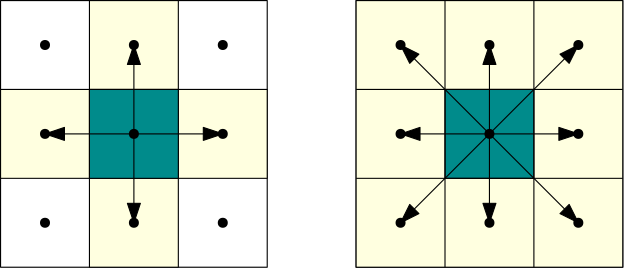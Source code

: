 <?xml version="1.0"?>
<!DOCTYPE ipe SYSTEM "ipe.dtd">
<ipe version="70005" creator="Ipe 7.1.1">
<info created="D:20130607160340" modified="D:20130607160340"/>
<ipestyle name="basic">
<symbol name="arrow/arc(spx)">
<path stroke="sym-stroke" fill="sym-stroke" pen="sym-pen">
0 0 m
-1 0.333 l
-1 -0.333 l
h
</path>
</symbol>
<symbol name="arrow/farc(spx)">
<path stroke="sym-stroke" fill="white" pen="sym-pen">
0 0 m
-1 0.333 l
-1 -0.333 l
h
</path>
</symbol>
<symbol name="mark/circle(sx)" transformations="translations">
<path fill="sym-stroke">
0.6 0 0 0.6 0 0 e
0.4 0 0 0.4 0 0 e
</path>
</symbol>
<symbol name="mark/disk(sx)" transformations="translations">
<path fill="sym-stroke">
0.6 0 0 0.6 0 0 e
</path>
</symbol>
<symbol name="mark/fdisk(sfx)" transformations="translations">
<group>
<path fill="sym-fill">
0.5 0 0 0.5 0 0 e
</path>
<path fill="sym-stroke" fillrule="eofill">
0.6 0 0 0.6 0 0 e
0.4 0 0 0.4 0 0 e
</path>
</group>
</symbol>
<symbol name="mark/box(sx)" transformations="translations">
<path fill="sym-stroke" fillrule="eofill">
-0.6 -0.6 m
0.6 -0.6 l
0.6 0.6 l
-0.6 0.6 l
h
-0.4 -0.4 m
0.4 -0.4 l
0.4 0.4 l
-0.4 0.4 l
h
</path>
</symbol>
<symbol name="mark/square(sx)" transformations="translations">
<path fill="sym-stroke">
-0.6 -0.6 m
0.6 -0.6 l
0.6 0.6 l
-0.6 0.6 l
h
</path>
</symbol>
<symbol name="mark/fsquare(sfx)" transformations="translations">
<group>
<path fill="sym-fill">
-0.5 -0.5 m
0.5 -0.5 l
0.5 0.5 l
-0.5 0.5 l
h
</path>
<path fill="sym-stroke" fillrule="eofill">
-0.6 -0.6 m
0.6 -0.6 l
0.6 0.6 l
-0.6 0.6 l
h
-0.4 -0.4 m
0.4 -0.4 l
0.4 0.4 l
-0.4 0.4 l
h
</path>
</group>
</symbol>
<symbol name="mark/cross(sx)" transformations="translations">
<group>
<path fill="sym-stroke">
-0.43 -0.57 m
0.57 0.43 l
0.43 0.57 l
-0.57 -0.43 l
h
</path>
<path fill="sym-stroke">
-0.43 0.57 m
0.57 -0.43 l
0.43 -0.57 l
-0.57 0.43 l
h
</path>
</group>
</symbol>
<symbol name="arrow/fnormal(spx)">
<path stroke="sym-stroke" fill="white" pen="sym-pen">
0 0 m
-1 0.333 l
-1 -0.333 l
h
</path>
</symbol>
<symbol name="arrow/pointed(spx)">
<path stroke="sym-stroke" fill="sym-stroke" pen="sym-pen">
0 0 m
-1 0.333 l
-0.8 0 l
-1 -0.333 l
h
</path>
</symbol>
<symbol name="arrow/fpointed(spx)">
<path stroke="sym-stroke" fill="white" pen="sym-pen">
0 0 m
-1 0.333 l
-0.8 0 l
-1 -0.333 l
h
</path>
</symbol>
<symbol name="arrow/linear(spx)">
<path stroke="sym-stroke" pen="sym-pen">
-1 0.333 m
0 0 l
-1 -0.333 l
</path>
</symbol>
<symbol name="arrow/fdouble(spx)">
<path stroke="sym-stroke" fill="white" pen="sym-pen">
0 0 m
-1 0.333 l
-1 -0.333 l
h
-1 0 m
-2 0.333 l
-2 -0.333 l
h
</path>
</symbol>
<symbol name="arrow/double(spx)">
<path stroke="sym-stroke" fill="sym-stroke" pen="sym-pen">
0 0 m
-1 0.333 l
-1 -0.333 l
h
-1 0 m
-2 0.333 l
-2 -0.333 l
h
</path>
</symbol>
<pen name="heavier" value="0.8"/>
<pen name="fat" value="1.2"/>
<pen name="ultrafat" value="2"/>
<symbolsize name="large" value="5"/>
<symbolsize name="small" value="2"/>
<symbolsize name="tiny" value="1.1"/>
<arrowsize name="large" value="10"/>
<arrowsize name="small" value="5"/>
<arrowsize name="tiny" value="3"/>
<color name="red" value="1 0 0"/>
<color name="green" value="0 1 0"/>
<color name="blue" value="0 0 1"/>
<color name="yellow" value="1 1 0"/>
<color name="orange" value="1 0.647 0"/>
<color name="gold" value="1 0.843 0"/>
<color name="purple" value="0.627 0.125 0.941"/>
<color name="gray" value="0.745"/>
<color name="brown" value="0.647 0.165 0.165"/>
<color name="navy" value="0 0 0.502"/>
<color name="pink" value="1 0.753 0.796"/>
<color name="seagreen" value="0.18 0.545 0.341"/>
<color name="turquoise" value="0.251 0.878 0.816"/>
<color name="violet" value="0.933 0.51 0.933"/>
<color name="darkblue" value="0 0 0.545"/>
<color name="darkcyan" value="0 0.545 0.545"/>
<color name="darkgray" value="0.663"/>
<color name="darkgreen" value="0 0.392 0"/>
<color name="darkmagenta" value="0.545 0 0.545"/>
<color name="darkorange" value="1 0.549 0"/>
<color name="darkred" value="0.545 0 0"/>
<color name="lightblue" value="0.678 0.847 0.902"/>
<color name="lightcyan" value="0.878 1 1"/>
<color name="lightgray" value="0.827"/>
<color name="lightgreen" value="0.565 0.933 0.565"/>
<color name="lightyellow" value="1 1 0.878"/>
<dashstyle name="dashed" value="[4] 0"/>
<dashstyle name="dotted" value="[1 3] 0"/>
<dashstyle name="dash dotted" value="[4 2 1 2] 0"/>
<dashstyle name="dash dot dotted" value="[4 2 1 2 1 2] 0"/>
<textsize name="large" value="\large"/>
<textsize name="Large" value="\Large"/>
<textsize name="LARGE" value="\LARGE"/>
<textsize name="huge" value="\huge"/>
<textsize name="Huge" value="\Huge"/>
<textsize name="small" value="\small"/>
<textsize name="footnote" value="\footnotesize"/>
<textsize name="tiny" value="\tiny"/>
<textstyle name="center" begin="\begin{center}" end="\end{center}"/>
<textstyle name="itemize" begin="\begin{itemize}" end="\end{itemize}"/>
<textstyle name="item" begin="\begin{itemize}\item{}" end="\end{itemize}"/>
<gridsize name="4 pts" value="4"/>
<gridsize name="8 pts (~3 mm)" value="8"/>
<gridsize name="16 pts (~6 mm)" value="16"/>
<gridsize name="32 pts (~12 mm)" value="32"/>
<gridsize name="10 pts (~3.5 mm)" value="10"/>
<gridsize name="20 pts (~7 mm)" value="20"/>
<gridsize name="14 pts (~5 mm)" value="14"/>
<gridsize name="28 pts (~10 mm)" value="28"/>
<gridsize name="56 pts (~20 mm)" value="56"/>
<anglesize name="90 deg" value="90"/>
<anglesize name="60 deg" value="60"/>
<anglesize name="45 deg" value="45"/>
<anglesize name="30 deg" value="30"/>
<anglesize name="22.5 deg" value="22.5"/>
<tiling name="falling" angle="-60" step="4" width="1"/>
<tiling name="rising" angle="30" step="4" width="1"/>
</ipestyle>
<page>
<layer name="alpha"/>
<view layers="alpha" active="alpha"/>
<path layer="alpha" stroke="black" fill="white">
128 736 m
128 640 l
224 640 l
224 736 l
h
</path>
<path stroke="black" fill="white">
256 736 m
256 640 l
352 640 l
352 736 l
h
</path>
<path stroke="black" fill="lightyellow">
160 736 m
160 704 l
192 704 l
192 736 l
h
</path>
<path stroke="black" fill="lightyellow">
160 672 m
160 640 l
192 640 l
192 672 l
h
</path>
<path stroke="black" fill="lightyellow">
192 704 m
192 672 l
224 672 l
224 704 l
h
</path>
<path stroke="black" fill="lightyellow">
128 704 m
128 672 l
160 672 l
160 704 l
h
</path>
<use name="mark/disk(sx)" pos="176 688" size="normal" stroke="black"/>
<path stroke="black" fill="darkcyan">
160 704 m
160 672 l
192 672 l
192 704 l
h
</path>
<use name="mark/disk(sx)" pos="144 688" size="normal" stroke="black"/>
<use name="mark/disk(sx)" pos="176 720" size="normal" stroke="black"/>
<use name="mark/disk(sx)" pos="144 720" size="normal" stroke="black"/>
<use name="mark/disk(sx)" pos="208 720" size="normal" stroke="black"/>
<use name="mark/disk(sx)" pos="208 656" size="normal" stroke="black"/>
<use name="mark/disk(sx)" pos="144 656" size="normal" stroke="black"/>
<use name="mark/disk(sx)" pos="176 656" size="normal" stroke="black"/>
<use name="mark/disk(sx)" pos="176 688" size="normal" stroke="black"/>
<path stroke="black" fill="lightyellow">
256 736 m
256 640 l
352 640 l
352 736 l
h
</path>
<path stroke="black" fill="darkcyan">
288 704 m
288 672 l
320 672 l
320 704 l
h
</path>
<path stroke="black" fill="darkcyan">
288 640 m
288 736 l
</path>
<path stroke="black" fill="darkcyan">
320 736 m
320 640 l
</path>
<path stroke="black" fill="darkcyan">
352 704 m
256 704 l
</path>
<path stroke="black" fill="darkcyan">
256 672 m
352 672 l
</path>
<use name="mark/disk(sx)" pos="304 688" size="normal" stroke="black"/>
<use name="mark/disk(sx)" pos="336 720" size="normal" stroke="black"/>
<use name="mark/disk(sx)" pos="304 720" size="normal" stroke="black"/>
<use name="mark/disk(sx)" pos="272 720" size="normal" stroke="black"/>
<use name="mark/disk(sx)" pos="272 688" size="normal" stroke="black"/>
<use name="mark/disk(sx)" pos="272 656" size="normal" stroke="black"/>
<use name="mark/disk(sx)" pos="304 656" size="normal" stroke="black"/>
<use name="mark/disk(sx)" pos="336 656" size="normal" stroke="black"/>
<use name="mark/disk(sx)" pos="336 688" size="normal" stroke="black"/>
<path stroke="black" cap="1">
176 688 m
176 688 l
</path>
<use name="mark/disk(sx)" pos="208 688" size="normal" stroke="black"/>
<path stroke="black" arrow="normal/normal">
176 688 m
208 688 l
</path>
<path stroke="black" arrow="normal/normal">
176 688 m
176 720 l
</path>
<path stroke="black" arrow="normal/normal">
176 688 m
144 688 l
</path>
<path stroke="black" arrow="normal/normal">
176 688 m
176 656 l
</path>
<path stroke="black" arrow="normal/normal" rarrow="normal/normal">
336 688 m
272 688 l
</path>
<path stroke="black" arrow="normal/normal" rarrow="normal/normal">
304 656 m
304 720 l
</path>
<path stroke="black" arrow="normal/normal" rarrow="normal/normal">
336 720 m
272 656 l
</path>
<path stroke="black" arrow="normal/normal" rarrow="normal/normal">
336 656 m
272 720 l
</path>
</page>
</ipe>

